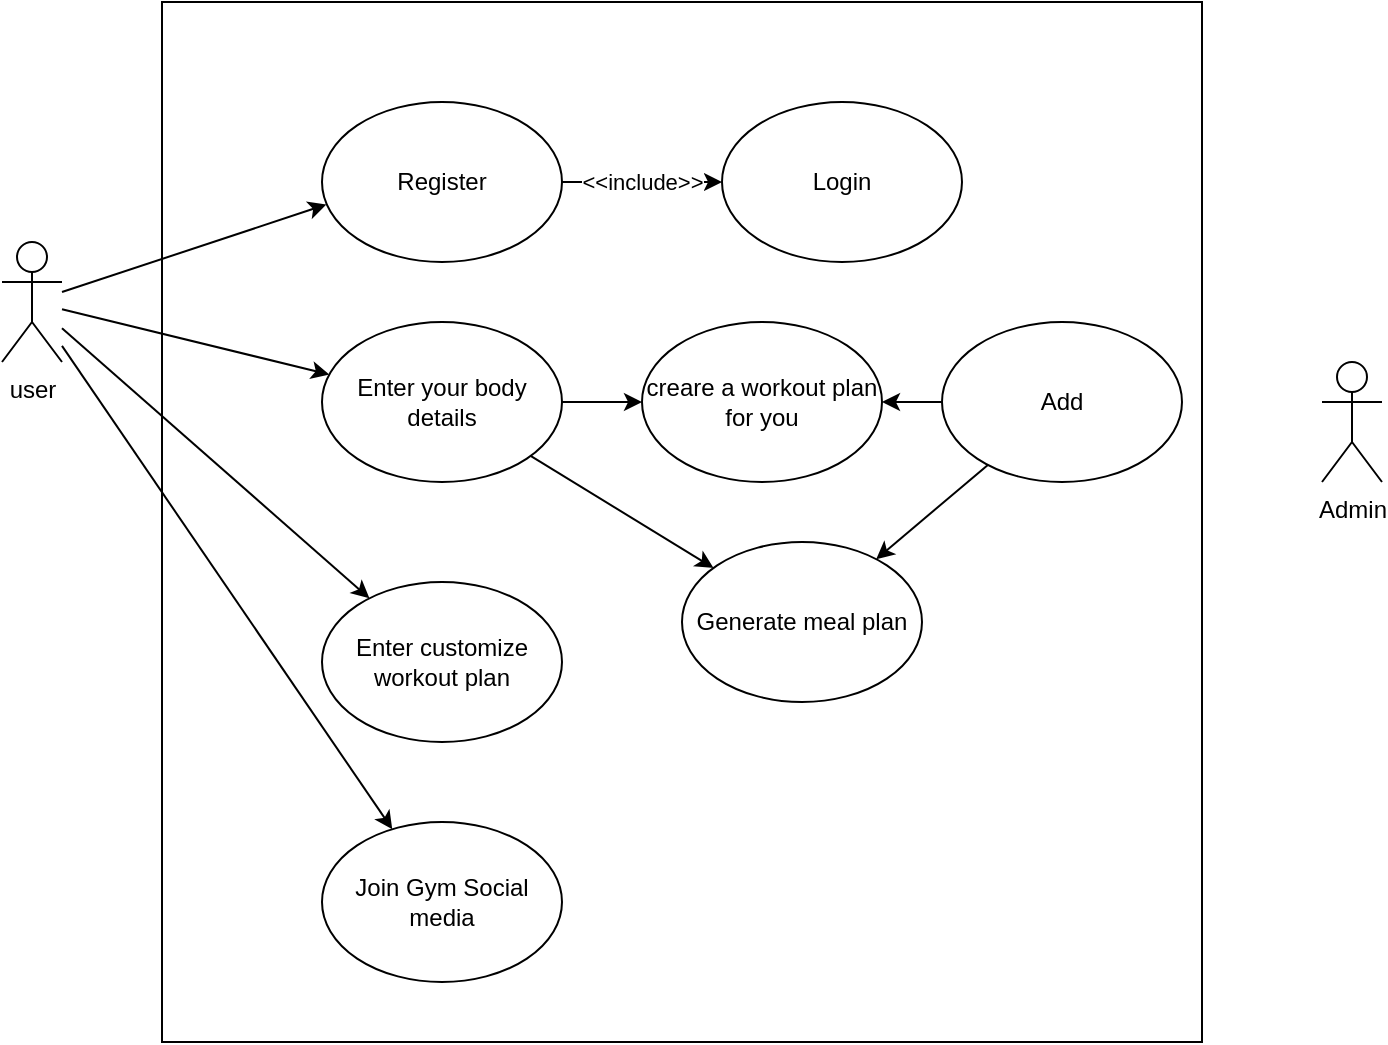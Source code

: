 <mxfile>
    <diagram id="8sd1PtfFIafspriynFm5" name="Page-1">
        <mxGraphModel dx="723" dy="410" grid="1" gridSize="10" guides="1" tooltips="1" connect="1" arrows="1" fold="1" page="1" pageScale="1" pageWidth="827" pageHeight="1169" math="0" shadow="0">
            <root>
                <mxCell id="0"/>
                <mxCell id="1" parent="0"/>
                <mxCell id="3" value="" style="rounded=0;whiteSpace=wrap;html=1;fillColor=none;" vertex="1" parent="1">
                    <mxGeometry x="160" y="80" width="520" height="520" as="geometry"/>
                </mxCell>
                <mxCell id="12" value="&amp;lt;&amp;lt;include&amp;gt;&amp;gt;" style="edgeStyle=none;html=1;" edge="1" parent="1" source="4" target="10">
                    <mxGeometry relative="1" as="geometry"/>
                </mxCell>
                <mxCell id="4" value="Register" style="ellipse;whiteSpace=wrap;html=1;fillColor=none;" vertex="1" parent="1">
                    <mxGeometry x="240" y="130" width="120" height="80" as="geometry"/>
                </mxCell>
                <mxCell id="17" style="edgeStyle=none;html=1;entryX=0.018;entryY=0.641;entryDx=0;entryDy=0;entryPerimeter=0;" edge="1" parent="1" source="5" target="4">
                    <mxGeometry relative="1" as="geometry"/>
                </mxCell>
                <mxCell id="18" style="edgeStyle=none;html=1;" edge="1" parent="1" source="5" target="13">
                    <mxGeometry relative="1" as="geometry"/>
                </mxCell>
                <mxCell id="19" style="edgeStyle=none;html=1;" edge="1" parent="1" source="5" target="14">
                    <mxGeometry relative="1" as="geometry"/>
                </mxCell>
                <mxCell id="20" style="edgeStyle=none;html=1;" edge="1" parent="1" source="5" target="15">
                    <mxGeometry relative="1" as="geometry"/>
                </mxCell>
                <mxCell id="5" value="user" style="shape=umlActor;verticalLabelPosition=bottom;verticalAlign=top;html=1;outlineConnect=0;fillColor=none;" vertex="1" parent="1">
                    <mxGeometry x="80" y="200" width="30" height="60" as="geometry"/>
                </mxCell>
                <mxCell id="10" value="Login" style="ellipse;whiteSpace=wrap;html=1;fillColor=none;" vertex="1" parent="1">
                    <mxGeometry x="440" y="130" width="120" height="80" as="geometry"/>
                </mxCell>
                <mxCell id="11" value="creare a workout plan for you" style="ellipse;whiteSpace=wrap;html=1;fillColor=none;" vertex="1" parent="1">
                    <mxGeometry x="400" y="240" width="120" height="80" as="geometry"/>
                </mxCell>
                <mxCell id="21" value="" style="edgeStyle=none;html=1;" edge="1" parent="1" source="13" target="11">
                    <mxGeometry relative="1" as="geometry"/>
                </mxCell>
                <mxCell id="22" style="edgeStyle=none;html=1;" edge="1" parent="1" source="13" target="16">
                    <mxGeometry relative="1" as="geometry"/>
                </mxCell>
                <mxCell id="13" value="Enter your body details" style="ellipse;whiteSpace=wrap;html=1;fillColor=none;" vertex="1" parent="1">
                    <mxGeometry x="240" y="240" width="120" height="80" as="geometry"/>
                </mxCell>
                <mxCell id="14" value="Enter customize workout plan" style="ellipse;whiteSpace=wrap;html=1;fillColor=none;" vertex="1" parent="1">
                    <mxGeometry x="240" y="370" width="120" height="80" as="geometry"/>
                </mxCell>
                <mxCell id="15" value="Join Gym Social media" style="ellipse;whiteSpace=wrap;html=1;fillColor=none;" vertex="1" parent="1">
                    <mxGeometry x="240" y="490" width="120" height="80" as="geometry"/>
                </mxCell>
                <mxCell id="16" value="Generate meal plan" style="ellipse;whiteSpace=wrap;html=1;fillColor=none;" vertex="1" parent="1">
                    <mxGeometry x="420" y="350" width="120" height="80" as="geometry"/>
                </mxCell>
                <mxCell id="23" value="Admin" style="shape=umlActor;verticalLabelPosition=bottom;verticalAlign=top;html=1;outlineConnect=0;fillColor=none;" vertex="1" parent="1">
                    <mxGeometry x="740" y="260" width="30" height="60" as="geometry"/>
                </mxCell>
                <mxCell id="25" value="" style="edgeStyle=none;html=1;" edge="1" parent="1" source="24" target="11">
                    <mxGeometry relative="1" as="geometry"/>
                </mxCell>
                <mxCell id="26" style="edgeStyle=none;html=1;" edge="1" parent="1" source="24" target="16">
                    <mxGeometry relative="1" as="geometry"/>
                </mxCell>
                <mxCell id="24" value="Add" style="ellipse;whiteSpace=wrap;html=1;fillColor=none;" vertex="1" parent="1">
                    <mxGeometry x="550" y="240" width="120" height="80" as="geometry"/>
                </mxCell>
            </root>
        </mxGraphModel>
    </diagram>
</mxfile>